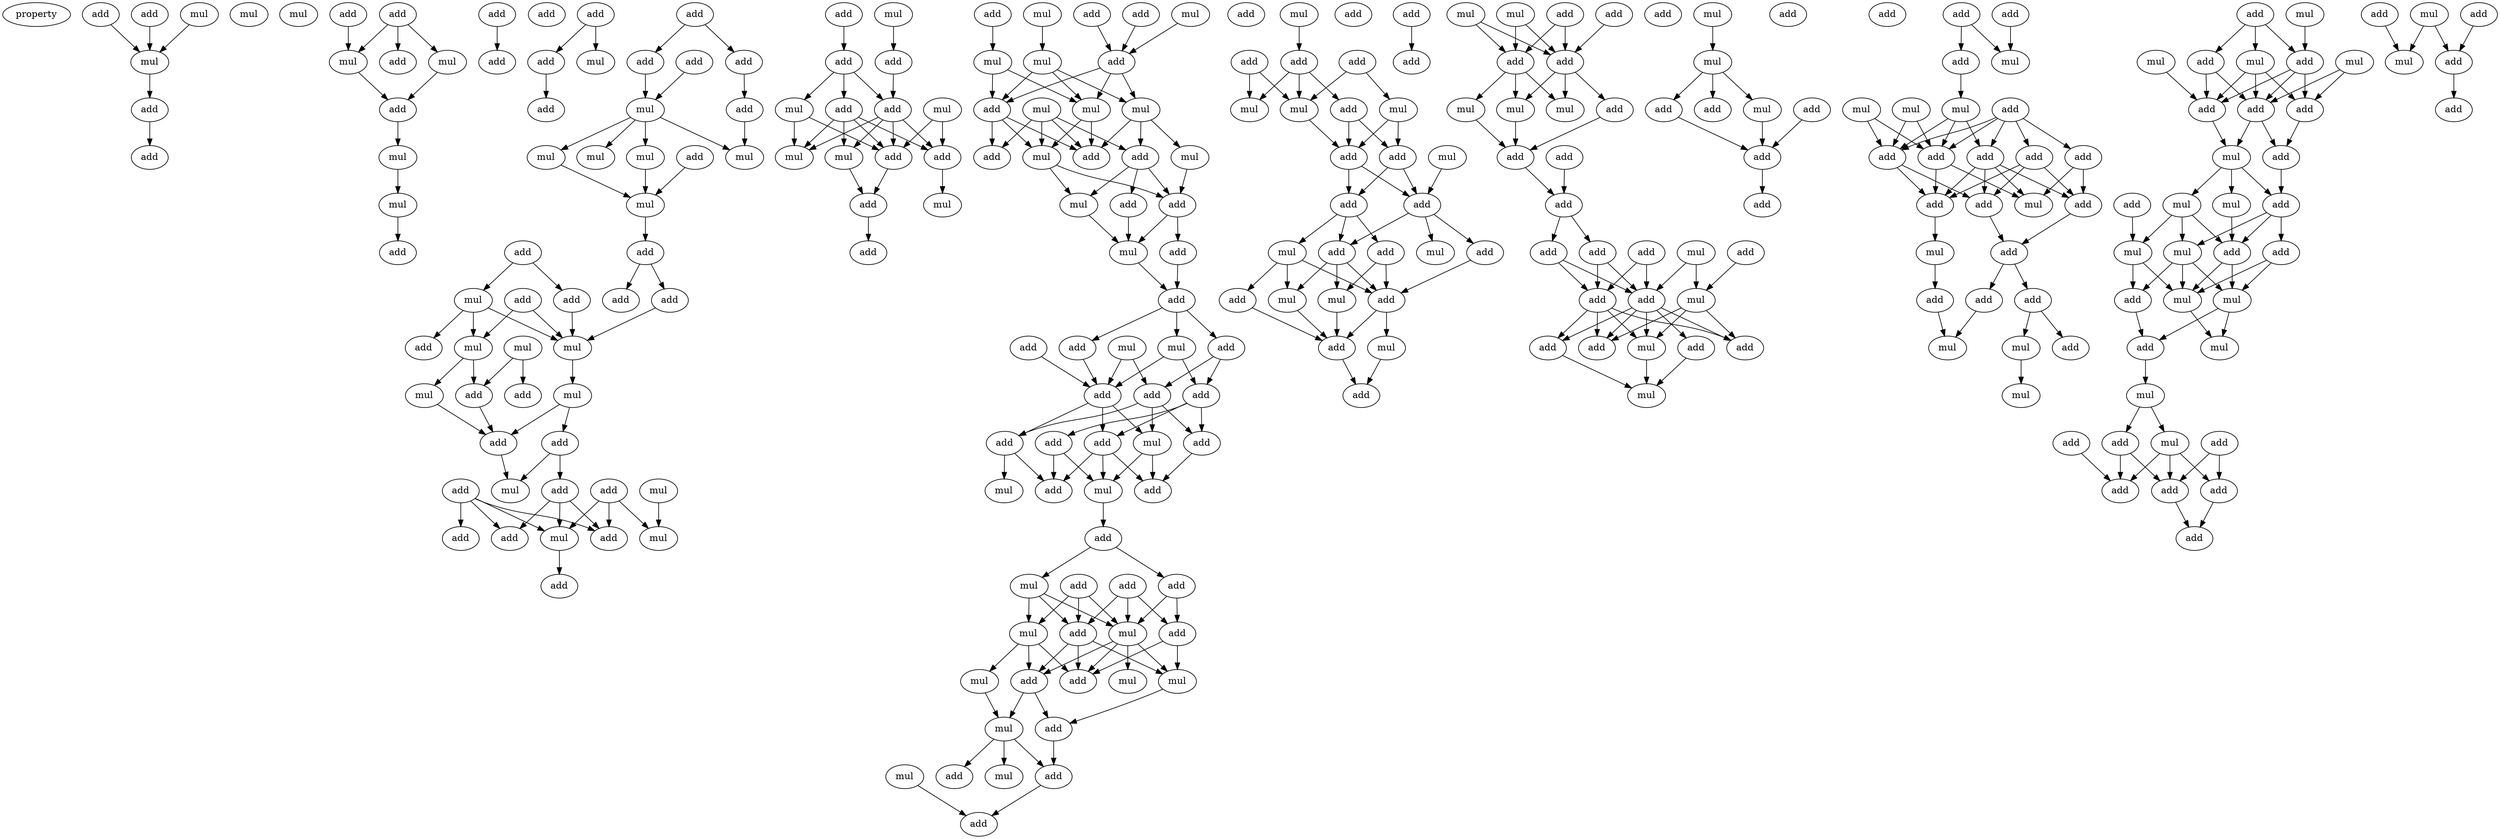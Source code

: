 digraph {
    node [fontcolor=black]
    property [mul=2,lf=1.3]
    0 [ label = add ];
    1 [ label = add ];
    2 [ label = mul ];
    3 [ label = mul ];
    4 [ label = mul ];
    5 [ label = add ];
    6 [ label = add ];
    7 [ label = mul ];
    8 [ label = add ];
    9 [ label = add ];
    10 [ label = mul ];
    11 [ label = add ];
    12 [ label = mul ];
    13 [ label = add ];
    14 [ label = mul ];
    15 [ label = mul ];
    16 [ label = add ];
    17 [ label = add ];
    18 [ label = add ];
    19 [ label = add ];
    20 [ label = add ];
    21 [ label = add ];
    22 [ label = mul ];
    23 [ label = add ];
    24 [ label = add ];
    25 [ label = add ];
    26 [ label = add ];
    27 [ label = add ];
    28 [ label = add ];
    29 [ label = mul ];
    30 [ label = add ];
    31 [ label = mul ];
    32 [ label = mul ];
    33 [ label = mul ];
    34 [ label = mul ];
    35 [ label = mul ];
    36 [ label = add ];
    37 [ label = add ];
    38 [ label = add ];
    39 [ label = add ];
    40 [ label = add ];
    41 [ label = add ];
    42 [ label = mul ];
    43 [ label = add ];
    44 [ label = mul ];
    45 [ label = mul ];
    46 [ label = mul ];
    47 [ label = mul ];
    48 [ label = add ];
    49 [ label = mul ];
    50 [ label = add ];
    51 [ label = add ];
    52 [ label = add ];
    53 [ label = add ];
    54 [ label = mul ];
    55 [ label = add ];
    56 [ label = add ];
    57 [ label = mul ];
    58 [ label = mul ];
    59 [ label = add ];
    60 [ label = add ];
    61 [ label = add ];
    62 [ label = mul ];
    63 [ label = add ];
    64 [ label = add ];
    65 [ label = mul ];
    66 [ label = add ];
    67 [ label = add ];
    68 [ label = mul ];
    69 [ label = add ];
    70 [ label = mul ];
    71 [ label = add ];
    72 [ label = mul ];
    73 [ label = mul ];
    74 [ label = add ];
    75 [ label = add ];
    76 [ label = mul ];
    77 [ label = add ];
    78 [ label = add ];
    79 [ label = add ];
    80 [ label = add ];
    81 [ label = mul ];
    82 [ label = add ];
    83 [ label = mul ];
    84 [ label = mul ];
    85 [ label = add ];
    86 [ label = mul ];
    87 [ label = add ];
    88 [ label = mul ];
    89 [ label = mul ];
    90 [ label = mul ];
    91 [ label = mul ];
    92 [ label = add ];
    93 [ label = add ];
    94 [ label = add ];
    95 [ label = mul ];
    96 [ label = add ];
    97 [ label = mul ];
    98 [ label = add ];
    99 [ label = mul ];
    100 [ label = add ];
    101 [ label = add ];
    102 [ label = add ];
    103 [ label = add ];
    104 [ label = mul ];
    105 [ label = add ];
    106 [ label = mul ];
    107 [ label = add ];
    108 [ label = add ];
    109 [ label = add ];
    110 [ label = add ];
    111 [ label = add ];
    112 [ label = add ];
    113 [ label = mul ];
    114 [ label = add ];
    115 [ label = mul ];
    116 [ label = mul ];
    117 [ label = add ];
    118 [ label = add ];
    119 [ label = add ];
    120 [ label = add ];
    121 [ label = mul ];
    122 [ label = add ];
    123 [ label = add ];
    124 [ label = add ];
    125 [ label = mul ];
    126 [ label = mul ];
    127 [ label = add ];
    128 [ label = mul ];
    129 [ label = add ];
    130 [ label = mul ];
    131 [ label = mul ];
    132 [ label = add ];
    133 [ label = add ];
    134 [ label = mul ];
    135 [ label = mul ];
    136 [ label = mul ];
    137 [ label = add ];
    138 [ label = add ];
    139 [ label = add ];
    140 [ label = add ];
    141 [ label = mul ];
    142 [ label = add ];
    143 [ label = add ];
    144 [ label = add ];
    145 [ label = add ];
    146 [ label = mul ];
    147 [ label = mul ];
    148 [ label = mul ];
    149 [ label = add ];
    150 [ label = add ];
    151 [ label = mul ];
    152 [ label = add ];
    153 [ label = add ];
    154 [ label = add ];
    155 [ label = mul ];
    156 [ label = add ];
    157 [ label = mul ];
    158 [ label = add ];
    159 [ label = mul ];
    160 [ label = mul ];
    161 [ label = add ];
    162 [ label = add ];
    163 [ label = mul ];
    164 [ label = add ];
    165 [ label = add ];
    166 [ label = add ];
    167 [ label = add ];
    168 [ label = mul ];
    169 [ label = add ];
    170 [ label = mul ];
    171 [ label = add ];
    172 [ label = add ];
    173 [ label = add ];
    174 [ label = add ];
    175 [ label = mul ];
    176 [ label = add ];
    177 [ label = mul ];
    178 [ label = mul ];
    179 [ label = add ];
    180 [ label = add ];
    181 [ label = add ];
    182 [ label = add ];
    183 [ label = add ];
    184 [ label = add ];
    185 [ label = mul ];
    186 [ label = add ];
    187 [ label = add ];
    188 [ label = mul ];
    189 [ label = add ];
    190 [ label = add ];
    191 [ label = add ];
    192 [ label = add ];
    193 [ label = add ];
    194 [ label = add ];
    195 [ label = mul ];
    196 [ label = mul ];
    197 [ label = mul ];
    198 [ label = add ];
    199 [ label = mul ];
    200 [ label = add ];
    201 [ label = add ];
    202 [ label = add ];
    203 [ label = add ];
    204 [ label = mul ];
    205 [ label = add ];
    206 [ label = add ];
    207 [ label = add ];
    208 [ label = add ];
    209 [ label = add ];
    210 [ label = mul ];
    211 [ label = mul ];
    212 [ label = mul ];
    213 [ label = mul ];
    214 [ label = add ];
    215 [ label = add ];
    216 [ label = add ];
    217 [ label = add ];
    218 [ label = add ];
    219 [ label = add ];
    220 [ label = add ];
    221 [ label = add ];
    222 [ label = mul ];
    223 [ label = add ];
    224 [ label = mul ];
    225 [ label = add ];
    226 [ label = add ];
    227 [ label = add ];
    228 [ label = add ];
    229 [ label = mul ];
    230 [ label = mul ];
    231 [ label = add ];
    232 [ label = mul ];
    233 [ label = mul ];
    234 [ label = add ];
    235 [ label = mul ];
    236 [ label = add ];
    237 [ label = mul ];
    238 [ label = mul ];
    239 [ label = add ];
    240 [ label = add ];
    241 [ label = add ];
    242 [ label = add ];
    243 [ label = mul ];
    244 [ label = add ];
    245 [ label = mul ];
    246 [ label = add ];
    247 [ label = mul ];
    248 [ label = add ];
    249 [ label = add ];
    250 [ label = add ];
    251 [ label = mul ];
    252 [ label = mul ];
    253 [ label = mul ];
    254 [ label = add ];
    255 [ label = mul ];
    256 [ label = mul ];
    257 [ label = add ];
    258 [ label = mul ];
    259 [ label = mul ];
    260 [ label = add ];
    261 [ label = add ];
    262 [ label = add ];
    263 [ label = add ];
    264 [ label = add ];
    265 [ label = add ];
    266 [ label = add ];
    267 [ label = add ];
    268 [ label = add ];
    269 [ label = mul ];
    270 [ label = mul ];
    271 [ label = add ];
    272 [ label = add ];
    0 -> 4 [ name = 0 ];
    1 -> 4 [ name = 1 ];
    3 -> 4 [ name = 2 ];
    4 -> 5 [ name = 3 ];
    5 -> 6 [ name = 4 ];
    8 -> 10 [ name = 5 ];
    8 -> 11 [ name = 6 ];
    8 -> 12 [ name = 7 ];
    9 -> 10 [ name = 8 ];
    10 -> 13 [ name = 9 ];
    12 -> 13 [ name = 10 ];
    13 -> 14 [ name = 11 ];
    14 -> 15 [ name = 12 ];
    15 -> 17 [ name = 13 ];
    16 -> 18 [ name = 14 ];
    20 -> 21 [ name = 15 ];
    20 -> 22 [ name = 16 ];
    21 -> 23 [ name = 17 ];
    24 -> 25 [ name = 18 ];
    24 -> 27 [ name = 19 ];
    25 -> 29 [ name = 20 ];
    26 -> 29 [ name = 21 ];
    27 -> 28 [ name = 22 ];
    28 -> 31 [ name = 23 ];
    29 -> 31 [ name = 24 ];
    29 -> 32 [ name = 25 ];
    29 -> 33 [ name = 26 ];
    29 -> 34 [ name = 27 ];
    30 -> 35 [ name = 28 ];
    32 -> 35 [ name = 29 ];
    34 -> 35 [ name = 30 ];
    35 -> 37 [ name = 31 ];
    36 -> 41 [ name = 32 ];
    36 -> 42 [ name = 33 ];
    37 -> 39 [ name = 34 ];
    37 -> 40 [ name = 35 ];
    38 -> 45 [ name = 36 ];
    38 -> 46 [ name = 37 ];
    40 -> 45 [ name = 38 ];
    41 -> 45 [ name = 39 ];
    42 -> 43 [ name = 40 ];
    42 -> 45 [ name = 41 ];
    42 -> 46 [ name = 42 ];
    44 -> 48 [ name = 43 ];
    44 -> 50 [ name = 44 ];
    45 -> 49 [ name = 45 ];
    46 -> 47 [ name = 46 ];
    46 -> 50 [ name = 47 ];
    47 -> 51 [ name = 48 ];
    49 -> 51 [ name = 49 ];
    49 -> 52 [ name = 50 ];
    50 -> 51 [ name = 51 ];
    51 -> 54 [ name = 52 ];
    52 -> 54 [ name = 53 ];
    52 -> 56 [ name = 54 ];
    53 -> 58 [ name = 55 ];
    53 -> 60 [ name = 56 ];
    53 -> 62 [ name = 57 ];
    55 -> 58 [ name = 58 ];
    55 -> 59 [ name = 59 ];
    55 -> 60 [ name = 60 ];
    55 -> 61 [ name = 61 ];
    56 -> 58 [ name = 62 ];
    56 -> 60 [ name = 63 ];
    56 -> 61 [ name = 64 ];
    57 -> 62 [ name = 65 ];
    58 -> 63 [ name = 66 ];
    64 -> 66 [ name = 67 ];
    65 -> 67 [ name = 68 ];
    66 -> 69 [ name = 69 ];
    66 -> 70 [ name = 70 ];
    66 -> 71 [ name = 71 ];
    67 -> 71 [ name = 72 ];
    68 -> 74 [ name = 73 ];
    68 -> 75 [ name = 74 ];
    69 -> 72 [ name = 75 ];
    69 -> 73 [ name = 76 ];
    69 -> 74 [ name = 77 ];
    69 -> 75 [ name = 78 ];
    70 -> 72 [ name = 79 ];
    70 -> 74 [ name = 80 ];
    71 -> 72 [ name = 81 ];
    71 -> 73 [ name = 82 ];
    71 -> 74 [ name = 83 ];
    71 -> 75 [ name = 84 ];
    73 -> 77 [ name = 85 ];
    74 -> 77 [ name = 86 ];
    75 -> 76 [ name = 87 ];
    77 -> 78 [ name = 88 ];
    79 -> 86 [ name = 89 ];
    80 -> 85 [ name = 90 ];
    81 -> 84 [ name = 91 ];
    82 -> 85 [ name = 92 ];
    83 -> 85 [ name = 93 ];
    84 -> 87 [ name = 94 ];
    84 -> 88 [ name = 95 ];
    84 -> 89 [ name = 96 ];
    85 -> 87 [ name = 97 ];
    85 -> 88 [ name = 98 ];
    85 -> 89 [ name = 99 ];
    86 -> 87 [ name = 100 ];
    86 -> 89 [ name = 101 ];
    87 -> 91 [ name = 102 ];
    87 -> 93 [ name = 103 ];
    87 -> 94 [ name = 104 ];
    88 -> 92 [ name = 105 ];
    88 -> 93 [ name = 106 ];
    88 -> 95 [ name = 107 ];
    89 -> 91 [ name = 108 ];
    89 -> 93 [ name = 109 ];
    90 -> 91 [ name = 110 ];
    90 -> 92 [ name = 111 ];
    90 -> 93 [ name = 112 ];
    90 -> 94 [ name = 113 ];
    91 -> 96 [ name = 114 ];
    91 -> 97 [ name = 115 ];
    92 -> 96 [ name = 116 ];
    92 -> 97 [ name = 117 ];
    92 -> 98 [ name = 118 ];
    95 -> 96 [ name = 119 ];
    96 -> 99 [ name = 120 ];
    96 -> 100 [ name = 121 ];
    97 -> 99 [ name = 122 ];
    98 -> 99 [ name = 123 ];
    99 -> 101 [ name = 124 ];
    100 -> 101 [ name = 125 ];
    101 -> 103 [ name = 126 ];
    101 -> 104 [ name = 127 ];
    101 -> 105 [ name = 128 ];
    102 -> 108 [ name = 129 ];
    103 -> 107 [ name = 130 ];
    103 -> 109 [ name = 131 ];
    104 -> 108 [ name = 132 ];
    104 -> 109 [ name = 133 ];
    105 -> 108 [ name = 134 ];
    106 -> 107 [ name = 135 ];
    106 -> 108 [ name = 136 ];
    107 -> 111 [ name = 137 ];
    107 -> 112 [ name = 138 ];
    107 -> 113 [ name = 139 ];
    108 -> 110 [ name = 140 ];
    108 -> 112 [ name = 141 ];
    108 -> 113 [ name = 142 ];
    109 -> 110 [ name = 143 ];
    109 -> 111 [ name = 144 ];
    109 -> 114 [ name = 145 ];
    110 -> 115 [ name = 146 ];
    110 -> 117 [ name = 147 ];
    110 -> 118 [ name = 148 ];
    111 -> 117 [ name = 149 ];
    112 -> 116 [ name = 150 ];
    112 -> 118 [ name = 151 ];
    113 -> 115 [ name = 152 ];
    113 -> 117 [ name = 153 ];
    114 -> 115 [ name = 154 ];
    114 -> 118 [ name = 155 ];
    115 -> 119 [ name = 156 ];
    119 -> 121 [ name = 157 ];
    119 -> 123 [ name = 158 ];
    120 -> 125 [ name = 159 ];
    120 -> 126 [ name = 160 ];
    120 -> 127 [ name = 161 ];
    121 -> 125 [ name = 162 ];
    121 -> 126 [ name = 163 ];
    121 -> 127 [ name = 164 ];
    122 -> 124 [ name = 165 ];
    122 -> 125 [ name = 166 ];
    122 -> 127 [ name = 167 ];
    123 -> 124 [ name = 168 ];
    123 -> 125 [ name = 169 ];
    124 -> 131 [ name = 170 ];
    124 -> 132 [ name = 171 ];
    125 -> 128 [ name = 172 ];
    125 -> 129 [ name = 173 ];
    125 -> 131 [ name = 174 ];
    125 -> 132 [ name = 175 ];
    126 -> 129 [ name = 176 ];
    126 -> 130 [ name = 177 ];
    126 -> 132 [ name = 178 ];
    127 -> 129 [ name = 179 ];
    127 -> 131 [ name = 180 ];
    127 -> 132 [ name = 181 ];
    129 -> 133 [ name = 182 ];
    129 -> 134 [ name = 183 ];
    130 -> 134 [ name = 184 ];
    131 -> 133 [ name = 185 ];
    133 -> 139 [ name = 186 ];
    134 -> 135 [ name = 187 ];
    134 -> 138 [ name = 188 ];
    134 -> 139 [ name = 189 ];
    136 -> 140 [ name = 190 ];
    139 -> 140 [ name = 191 ];
    141 -> 143 [ name = 192 ];
    142 -> 147 [ name = 193 ];
    142 -> 148 [ name = 194 ];
    143 -> 145 [ name = 195 ];
    143 -> 147 [ name = 196 ];
    143 -> 148 [ name = 197 ];
    144 -> 146 [ name = 198 ];
    144 -> 147 [ name = 199 ];
    145 -> 149 [ name = 200 ];
    145 -> 150 [ name = 201 ];
    146 -> 149 [ name = 202 ];
    146 -> 150 [ name = 203 ];
    147 -> 150 [ name = 204 ];
    149 -> 152 [ name = 205 ];
    149 -> 153 [ name = 206 ];
    150 -> 152 [ name = 207 ];
    150 -> 153 [ name = 208 ];
    151 -> 153 [ name = 209 ];
    152 -> 154 [ name = 210 ];
    152 -> 156 [ name = 211 ];
    152 -> 157 [ name = 212 ];
    153 -> 155 [ name = 213 ];
    153 -> 156 [ name = 214 ];
    153 -> 158 [ name = 215 ];
    154 -> 160 [ name = 216 ];
    154 -> 162 [ name = 217 ];
    156 -> 159 [ name = 218 ];
    156 -> 160 [ name = 219 ];
    156 -> 162 [ name = 220 ];
    157 -> 159 [ name = 221 ];
    157 -> 161 [ name = 222 ];
    157 -> 162 [ name = 223 ];
    158 -> 162 [ name = 224 ];
    159 -> 164 [ name = 225 ];
    160 -> 164 [ name = 226 ];
    161 -> 164 [ name = 227 ];
    162 -> 163 [ name = 228 ];
    162 -> 164 [ name = 229 ];
    163 -> 165 [ name = 230 ];
    164 -> 165 [ name = 231 ];
    167 -> 169 [ name = 232 ];
    168 -> 173 [ name = 233 ];
    168 -> 174 [ name = 234 ];
    170 -> 173 [ name = 235 ];
    170 -> 174 [ name = 236 ];
    171 -> 174 [ name = 237 ];
    172 -> 173 [ name = 238 ];
    172 -> 174 [ name = 239 ];
    173 -> 175 [ name = 240 ];
    173 -> 177 [ name = 241 ];
    173 -> 178 [ name = 242 ];
    174 -> 176 [ name = 243 ];
    174 -> 177 [ name = 244 ];
    174 -> 178 [ name = 245 ];
    175 -> 180 [ name = 246 ];
    176 -> 180 [ name = 247 ];
    177 -> 180 [ name = 248 ];
    180 -> 182 [ name = 249 ];
    181 -> 182 [ name = 250 ];
    182 -> 183 [ name = 251 ];
    182 -> 186 [ name = 252 ];
    183 -> 189 [ name = 253 ];
    183 -> 190 [ name = 254 ];
    184 -> 188 [ name = 255 ];
    185 -> 188 [ name = 256 ];
    185 -> 189 [ name = 257 ];
    186 -> 189 [ name = 258 ];
    186 -> 190 [ name = 259 ];
    187 -> 189 [ name = 260 ];
    187 -> 190 [ name = 261 ];
    188 -> 191 [ name = 262 ];
    188 -> 194 [ name = 263 ];
    188 -> 195 [ name = 264 ];
    189 -> 191 [ name = 265 ];
    189 -> 192 [ name = 266 ];
    189 -> 193 [ name = 267 ];
    189 -> 194 [ name = 268 ];
    189 -> 195 [ name = 269 ];
    190 -> 191 [ name = 270 ];
    190 -> 193 [ name = 271 ];
    190 -> 194 [ name = 272 ];
    190 -> 195 [ name = 273 ];
    192 -> 196 [ name = 274 ];
    193 -> 196 [ name = 275 ];
    195 -> 196 [ name = 276 ];
    197 -> 199 [ name = 277 ];
    199 -> 202 [ name = 278 ];
    199 -> 203 [ name = 279 ];
    199 -> 204 [ name = 280 ];
    201 -> 205 [ name = 281 ];
    202 -> 205 [ name = 282 ];
    204 -> 205 [ name = 283 ];
    205 -> 206 [ name = 284 ];
    207 -> 209 [ name = 285 ];
    207 -> 210 [ name = 286 ];
    208 -> 210 [ name = 287 ];
    209 -> 212 [ name = 288 ];
    211 -> 216 [ name = 289 ];
    211 -> 219 [ name = 290 ];
    212 -> 216 [ name = 291 ];
    212 -> 218 [ name = 292 ];
    212 -> 219 [ name = 293 ];
    213 -> 216 [ name = 294 ];
    213 -> 219 [ name = 295 ];
    214 -> 215 [ name = 296 ];
    214 -> 216 [ name = 297 ];
    214 -> 217 [ name = 298 ];
    214 -> 218 [ name = 299 ];
    214 -> 219 [ name = 300 ];
    215 -> 220 [ name = 301 ];
    215 -> 221 [ name = 302 ];
    215 -> 223 [ name = 303 ];
    216 -> 221 [ name = 304 ];
    216 -> 222 [ name = 305 ];
    217 -> 222 [ name = 306 ];
    217 -> 223 [ name = 307 ];
    218 -> 220 [ name = 308 ];
    218 -> 221 [ name = 309 ];
    218 -> 222 [ name = 310 ];
    218 -> 223 [ name = 311 ];
    219 -> 220 [ name = 312 ];
    219 -> 221 [ name = 313 ];
    220 -> 225 [ name = 314 ];
    221 -> 224 [ name = 315 ];
    223 -> 225 [ name = 316 ];
    224 -> 226 [ name = 317 ];
    225 -> 227 [ name = 318 ];
    225 -> 228 [ name = 319 ];
    226 -> 229 [ name = 320 ];
    227 -> 230 [ name = 321 ];
    227 -> 231 [ name = 322 ];
    228 -> 229 [ name = 323 ];
    230 -> 232 [ name = 324 ];
    233 -> 239 [ name = 325 ];
    234 -> 236 [ name = 326 ];
    234 -> 237 [ name = 327 ];
    234 -> 239 [ name = 328 ];
    235 -> 240 [ name = 329 ];
    236 -> 240 [ name = 330 ];
    236 -> 241 [ name = 331 ];
    237 -> 240 [ name = 332 ];
    237 -> 241 [ name = 333 ];
    237 -> 242 [ name = 334 ];
    238 -> 241 [ name = 335 ];
    238 -> 242 [ name = 336 ];
    239 -> 240 [ name = 337 ];
    239 -> 241 [ name = 338 ];
    239 -> 242 [ name = 339 ];
    240 -> 243 [ name = 340 ];
    241 -> 243 [ name = 341 ];
    241 -> 244 [ name = 342 ];
    242 -> 244 [ name = 343 ];
    243 -> 245 [ name = 344 ];
    243 -> 246 [ name = 345 ];
    243 -> 247 [ name = 346 ];
    244 -> 246 [ name = 347 ];
    245 -> 250 [ name = 348 ];
    245 -> 251 [ name = 349 ];
    245 -> 252 [ name = 350 ];
    246 -> 249 [ name = 351 ];
    246 -> 250 [ name = 352 ];
    246 -> 251 [ name = 353 ];
    247 -> 250 [ name = 354 ];
    248 -> 252 [ name = 355 ];
    249 -> 253 [ name = 356 ];
    249 -> 255 [ name = 357 ];
    250 -> 253 [ name = 358 ];
    250 -> 255 [ name = 359 ];
    251 -> 253 [ name = 360 ];
    251 -> 254 [ name = 361 ];
    251 -> 255 [ name = 362 ];
    252 -> 253 [ name = 363 ];
    252 -> 254 [ name = 364 ];
    253 -> 256 [ name = 365 ];
    254 -> 257 [ name = 366 ];
    255 -> 256 [ name = 367 ];
    255 -> 257 [ name = 368 ];
    257 -> 258 [ name = 369 ];
    258 -> 259 [ name = 370 ];
    258 -> 260 [ name = 371 ];
    259 -> 263 [ name = 372 ];
    259 -> 264 [ name = 373 ];
    259 -> 265 [ name = 374 ];
    260 -> 263 [ name = 375 ];
    260 -> 265 [ name = 376 ];
    261 -> 263 [ name = 377 ];
    262 -> 264 [ name = 378 ];
    262 -> 265 [ name = 379 ];
    264 -> 266 [ name = 380 ];
    265 -> 266 [ name = 381 ];
    267 -> 270 [ name = 382 ];
    268 -> 271 [ name = 383 ];
    269 -> 270 [ name = 384 ];
    269 -> 271 [ name = 385 ];
    271 -> 272 [ name = 386 ];
}

